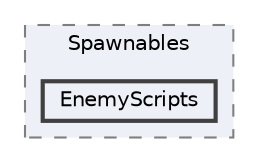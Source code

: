 digraph "Kodiky/Unity/Lunar Guardian/Assets/Scripts/Spawnables/EnemyScripts"
{
 // LATEX_PDF_SIZE
  bgcolor="transparent";
  edge [fontname=Helvetica,fontsize=10,labelfontname=Helvetica,labelfontsize=10];
  node [fontname=Helvetica,fontsize=10,shape=box,height=0.2,width=0.4];
  compound=true
  subgraph clusterdir_112ce5a565d33a11be33b429bfe568c9 {
    graph [ bgcolor="#edf0f7", pencolor="grey50", label="Spawnables", fontname=Helvetica,fontsize=10 style="filled,dashed", URL="dir_112ce5a565d33a11be33b429bfe568c9.html",tooltip=""]
  dir_03cd47860790084c5622249ea72fde39 [label="EnemyScripts", fillcolor="#edf0f7", color="grey25", style="filled,bold", URL="dir_03cd47860790084c5622249ea72fde39.html",tooltip=""];
  }
}
